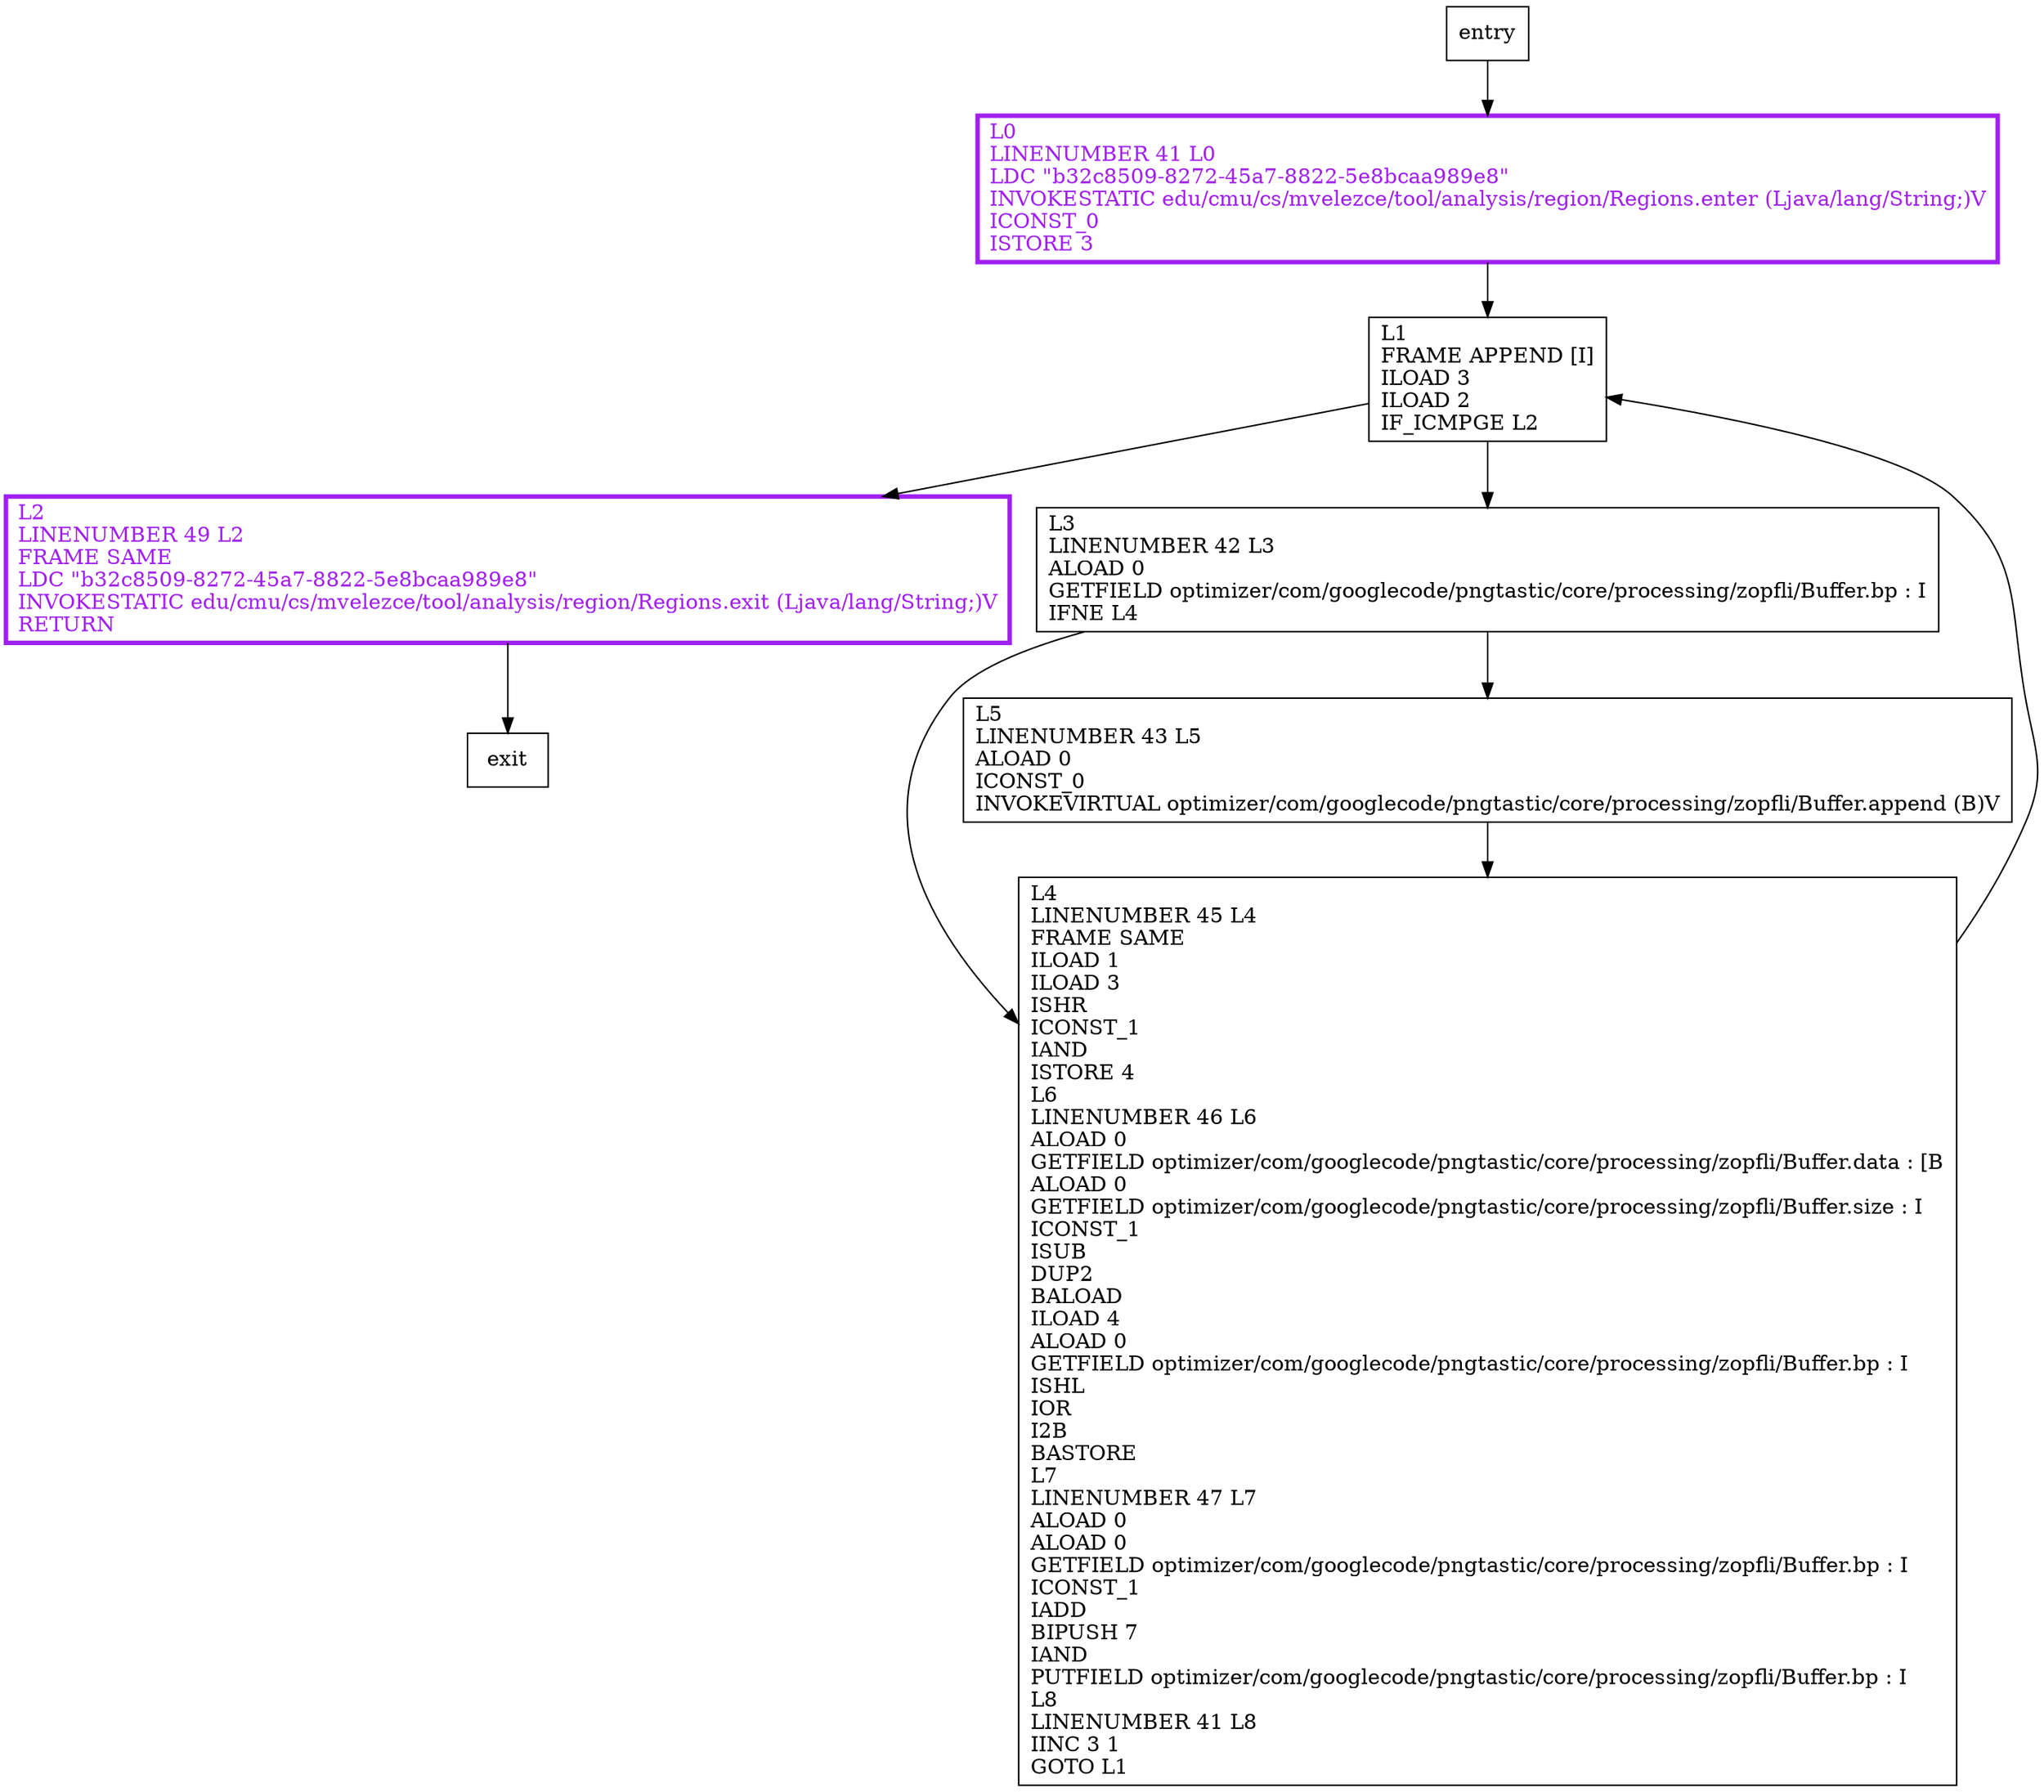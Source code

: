 digraph addBits {
node [shape=record];
519066500 [label="L2\lLINENUMBER 49 L2\lFRAME SAME\lLDC \"b32c8509-8272-45a7-8822-5e8bcaa989e8\"\lINVOKESTATIC edu/cmu/cs/mvelezce/tool/analysis/region/Regions.exit (Ljava/lang/String;)V\lRETURN\l"];
361461054 [label="L1\lFRAME APPEND [I]\lILOAD 3\lILOAD 2\lIF_ICMPGE L2\l"];
20970106 [label="L4\lLINENUMBER 45 L4\lFRAME SAME\lILOAD 1\lILOAD 3\lISHR\lICONST_1\lIAND\lISTORE 4\lL6\lLINENUMBER 46 L6\lALOAD 0\lGETFIELD optimizer/com/googlecode/pngtastic/core/processing/zopfli/Buffer.data : [B\lALOAD 0\lGETFIELD optimizer/com/googlecode/pngtastic/core/processing/zopfli/Buffer.size : I\lICONST_1\lISUB\lDUP2\lBALOAD\lILOAD 4\lALOAD 0\lGETFIELD optimizer/com/googlecode/pngtastic/core/processing/zopfli/Buffer.bp : I\lISHL\lIOR\lI2B\lBASTORE\lL7\lLINENUMBER 47 L7\lALOAD 0\lALOAD 0\lGETFIELD optimizer/com/googlecode/pngtastic/core/processing/zopfli/Buffer.bp : I\lICONST_1\lIADD\lBIPUSH 7\lIAND\lPUTFIELD optimizer/com/googlecode/pngtastic/core/processing/zopfli/Buffer.bp : I\lL8\lLINENUMBER 41 L8\lIINC 3 1\lGOTO L1\l"];
888875296 [label="L3\lLINENUMBER 42 L3\lALOAD 0\lGETFIELD optimizer/com/googlecode/pngtastic/core/processing/zopfli/Buffer.bp : I\lIFNE L4\l"];
933756262 [label="L0\lLINENUMBER 41 L0\lLDC \"b32c8509-8272-45a7-8822-5e8bcaa989e8\"\lINVOKESTATIC edu/cmu/cs/mvelezce/tool/analysis/region/Regions.enter (Ljava/lang/String;)V\lICONST_0\lISTORE 3\l"];
167476214 [label="L5\lLINENUMBER 43 L5\lALOAD 0\lICONST_0\lINVOKEVIRTUAL optimizer/com/googlecode/pngtastic/core/processing/zopfli/Buffer.append (B)V\l"];
entry;
exit;
519066500 -> exit;
361461054 -> 519066500;
361461054 -> 888875296;
entry -> 933756262;
20970106 -> 361461054;
888875296 -> 20970106;
888875296 -> 167476214;
933756262 -> 361461054;
167476214 -> 20970106;
519066500[fontcolor="purple", penwidth=3, color="purple"];
933756262[fontcolor="purple", penwidth=3, color="purple"];
}
